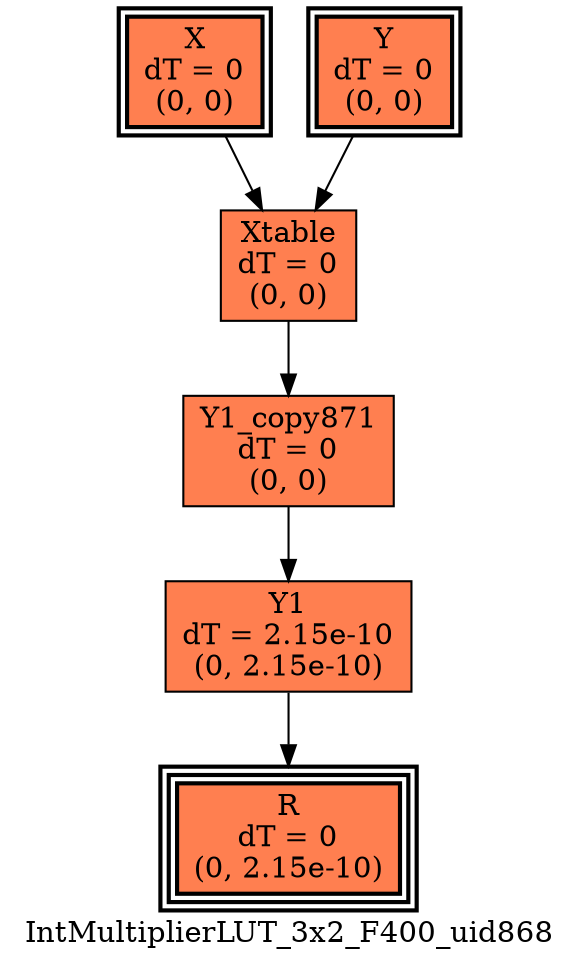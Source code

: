 digraph IntMultiplierLUT_3x2_F400_uid868
{
	//graph drawing options
	label=IntMultiplierLUT_3x2_F400_uid868;
	labelloc=bottom;
	labeljust=right;
	ratio=auto;
	nodesep=0.25;
	ranksep=0.5;

	//input/output signals of operator IntMultiplierLUT_3x2_F400_uid868
	X__IntMultiplierLUT_3x2_F400_uid868 [ label="X\ndT = 0\n(0, 0)", shape=box, color=black, style="bold, filled", fillcolor=coral, peripheries=2 ];
	Y__IntMultiplierLUT_3x2_F400_uid868 [ label="Y\ndT = 0\n(0, 0)", shape=box, color=black, style="bold, filled", fillcolor=coral, peripheries=2 ];
	R__IntMultiplierLUT_3x2_F400_uid868 [ label="R\ndT = 0\n(0, 2.15e-10)", shape=box, color=black, style="bold, filled", fillcolor=coral, peripheries=3 ];
	{rank=same X__IntMultiplierLUT_3x2_F400_uid868, Y__IntMultiplierLUT_3x2_F400_uid868};
	{rank=same R__IntMultiplierLUT_3x2_F400_uid868};
	//internal signals of operator IntMultiplierLUT_3x2_F400_uid868
	Xtable__IntMultiplierLUT_3x2_F400_uid868 [ label="Xtable\ndT = 0\n(0, 0)", shape=box, color=black, style=filled, fillcolor=coral, peripheries=1 ];
	Y1__IntMultiplierLUT_3x2_F400_uid868 [ label="Y1\ndT = 2.15e-10\n(0, 2.15e-10)", shape=box, color=black, style=filled, fillcolor=coral, peripheries=1 ];
	Y1_copy871__IntMultiplierLUT_3x2_F400_uid868 [ label="Y1_copy871\ndT = 0\n(0, 0)", shape=box, color=black, style=filled, fillcolor=coral, peripheries=1 ];

	//subcomponents of operator IntMultiplierLUT_3x2_F400_uid868

	//input and internal signal connections of operator IntMultiplierLUT_3x2_F400_uid868
	X__IntMultiplierLUT_3x2_F400_uid868 -> Xtable__IntMultiplierLUT_3x2_F400_uid868 [ arrowhead=normal, arrowsize=1.0, arrowtail=normal, color=black, dir=forward  ];
	Y__IntMultiplierLUT_3x2_F400_uid868 -> Xtable__IntMultiplierLUT_3x2_F400_uid868 [ arrowhead=normal, arrowsize=1.0, arrowtail=normal, color=black, dir=forward  ];
	Xtable__IntMultiplierLUT_3x2_F400_uid868 -> Y1_copy871__IntMultiplierLUT_3x2_F400_uid868 [ arrowhead=normal, arrowsize=1.0, arrowtail=normal, color=black, dir=forward  ];
	Y1__IntMultiplierLUT_3x2_F400_uid868 -> R__IntMultiplierLUT_3x2_F400_uid868 [ arrowhead=normal, arrowsize=1.0, arrowtail=normal, color=black, dir=forward  ];
	Y1_copy871__IntMultiplierLUT_3x2_F400_uid868 -> Y1__IntMultiplierLUT_3x2_F400_uid868 [ arrowhead=normal, arrowsize=1.0, arrowtail=normal, color=black, dir=forward  ];
}

